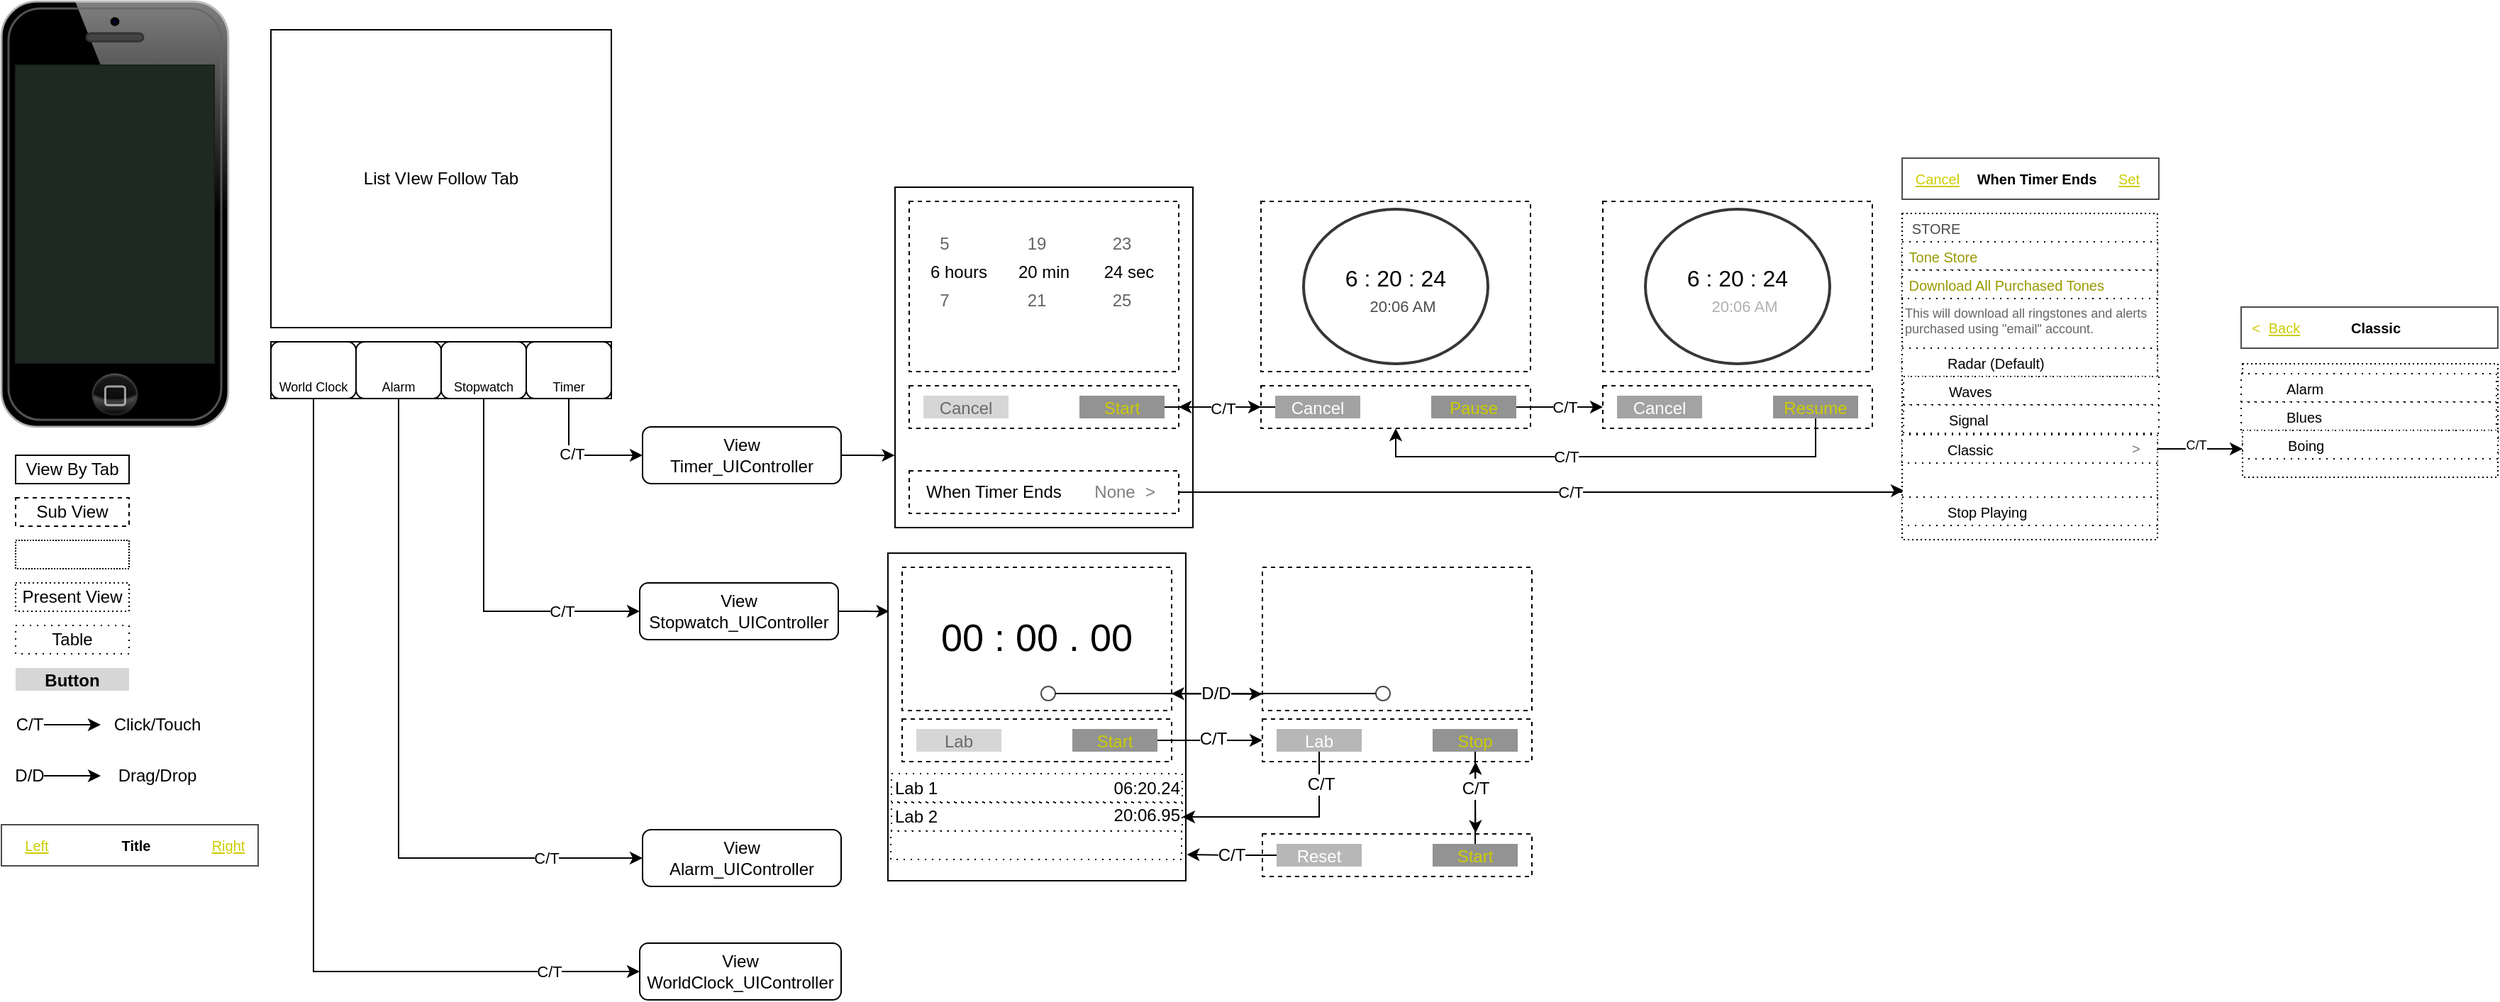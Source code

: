 <mxfile version="14.4.8" type="github">
  <diagram id="DGaI7L7fWnckIXQNMXlM" name="Page-1">
    <mxGraphModel dx="787" dy="441" grid="1" gridSize="10" guides="1" tooltips="1" connect="1" arrows="1" fold="1" page="1" pageScale="1" pageWidth="827" pageHeight="1169" math="0" shadow="0">
      <root>
        <mxCell id="0" />
        <mxCell id="1" parent="0" />
        <mxCell id="6cRro7XXUoIkanzyYa3W-1" value="" style="verticalLabelPosition=bottom;verticalAlign=top;html=1;shadow=0;dashed=0;strokeWidth=1;shape=mxgraph.ios.iPhone;bgStyle=bgGreen;fillColor=#aaaaaa;" vertex="1" parent="1">
          <mxGeometry x="10" y="10" width="160" height="300" as="geometry" />
        </mxCell>
        <mxCell id="6cRro7XXUoIkanzyYa3W-20" value="" style="rounded=0;whiteSpace=wrap;html=1;" vertex="1" parent="1">
          <mxGeometry x="200" y="250" width="240" height="40" as="geometry" />
        </mxCell>
        <mxCell id="6cRro7XXUoIkanzyYa3W-21" value="" style="edgeStyle=orthogonalEdgeStyle;rounded=0;orthogonalLoop=1;jettySize=auto;html=1;" edge="1" parent="1" source="6cRro7XXUoIkanzyYa3W-22" target="6cRro7XXUoIkanzyYa3W-34">
          <mxGeometry relative="1" as="geometry">
            <Array as="points">
              <mxPoint x="230" y="694" />
            </Array>
          </mxGeometry>
        </mxCell>
        <mxCell id="6cRro7XXUoIkanzyYa3W-65" value="C/T" style="edgeLabel;html=1;align=center;verticalAlign=middle;resizable=0;points=[];" vertex="1" connectable="0" parent="6cRro7XXUoIkanzyYa3W-21">
          <mxGeometry x="0.783" relative="1" as="geometry">
            <mxPoint x="5" as="offset" />
          </mxGeometry>
        </mxCell>
        <mxCell id="6cRro7XXUoIkanzyYa3W-22" value="&lt;font style=&quot;font-size: 9px&quot;&gt;World Clock&lt;/font&gt;" style="rounded=1;whiteSpace=wrap;html=1;verticalAlign=bottom;" vertex="1" parent="1">
          <mxGeometry x="200" y="250" width="60" height="40" as="geometry" />
        </mxCell>
        <mxCell id="6cRro7XXUoIkanzyYa3W-23" value="" style="edgeStyle=orthogonalEdgeStyle;rounded=0;orthogonalLoop=1;jettySize=auto;html=1;" edge="1" parent="1" source="6cRro7XXUoIkanzyYa3W-24" target="6cRro7XXUoIkanzyYa3W-37">
          <mxGeometry relative="1" as="geometry">
            <Array as="points">
              <mxPoint x="290" y="614" />
            </Array>
          </mxGeometry>
        </mxCell>
        <mxCell id="6cRro7XXUoIkanzyYa3W-64" value="C/T" style="edgeLabel;html=1;align=center;verticalAlign=middle;resizable=0;points=[];" vertex="1" connectable="0" parent="6cRro7XXUoIkanzyYa3W-23">
          <mxGeometry x="0.739" relative="1" as="geometry">
            <mxPoint x="-4" as="offset" />
          </mxGeometry>
        </mxCell>
        <mxCell id="6cRro7XXUoIkanzyYa3W-24" value="&lt;font style=&quot;font-size: 9px&quot;&gt;Alarm&lt;/font&gt;" style="rounded=1;whiteSpace=wrap;html=1;verticalAlign=bottom;" vertex="1" parent="1">
          <mxGeometry x="260" y="250" width="60" height="40" as="geometry" />
        </mxCell>
        <mxCell id="6cRro7XXUoIkanzyYa3W-25" value="" style="edgeStyle=orthogonalEdgeStyle;rounded=0;orthogonalLoop=1;jettySize=auto;html=1;" edge="1" parent="1" source="6cRro7XXUoIkanzyYa3W-26" target="6cRro7XXUoIkanzyYa3W-36">
          <mxGeometry relative="1" as="geometry">
            <Array as="points">
              <mxPoint x="350" y="440" />
            </Array>
          </mxGeometry>
        </mxCell>
        <mxCell id="6cRro7XXUoIkanzyYa3W-63" value="C/T" style="edgeLabel;html=1;align=center;verticalAlign=middle;resizable=0;points=[];" vertex="1" connectable="0" parent="6cRro7XXUoIkanzyYa3W-25">
          <mxGeometry x="0.665" relative="1" as="geometry">
            <mxPoint x="-12" as="offset" />
          </mxGeometry>
        </mxCell>
        <mxCell id="6cRro7XXUoIkanzyYa3W-26" value="&lt;font style=&quot;font-size: 9px&quot;&gt;Stopwatch&lt;/font&gt;" style="rounded=1;whiteSpace=wrap;html=1;verticalAlign=bottom;" vertex="1" parent="1">
          <mxGeometry x="320" y="250" width="60" height="40" as="geometry" />
        </mxCell>
        <mxCell id="6cRro7XXUoIkanzyYa3W-27" value="" style="edgeStyle=orthogonalEdgeStyle;rounded=0;orthogonalLoop=1;jettySize=auto;html=1;" edge="1" parent="1" source="6cRro7XXUoIkanzyYa3W-28" target="6cRro7XXUoIkanzyYa3W-35">
          <mxGeometry relative="1" as="geometry">
            <Array as="points">
              <mxPoint x="410" y="330" />
            </Array>
          </mxGeometry>
        </mxCell>
        <mxCell id="6cRro7XXUoIkanzyYa3W-60" value="C/T" style="edgeLabel;html=1;align=center;verticalAlign=middle;resizable=0;points=[];" vertex="1" connectable="0" parent="6cRro7XXUoIkanzyYa3W-27">
          <mxGeometry x="0.035" y="1" relative="1" as="geometry">
            <mxPoint x="-6" as="offset" />
          </mxGeometry>
        </mxCell>
        <mxCell id="6cRro7XXUoIkanzyYa3W-28" value="&lt;font style=&quot;font-size: 9px&quot;&gt;Timer&lt;/font&gt;" style="rounded=1;whiteSpace=wrap;html=1;verticalAlign=bottom;" vertex="1" parent="1">
          <mxGeometry x="380" y="250" width="60" height="40" as="geometry" />
        </mxCell>
        <mxCell id="6cRro7XXUoIkanzyYa3W-29" value="List VIew Follow Tab" style="rounded=0;whiteSpace=wrap;html=1;" vertex="1" parent="1">
          <mxGeometry x="200" y="30" width="240" height="210" as="geometry" />
        </mxCell>
        <mxCell id="6cRro7XXUoIkanzyYa3W-30" value="" style="shape=image;html=1;verticalAlign=top;verticalLabelPosition=bottom;labelBackgroundColor=#ffffff;imageAspect=0;aspect=fixed;image=https://cdn3.iconfinder.com/data/icons/linecons-free-vector-icons-pack/32/world-128.png" vertex="1" parent="1">
          <mxGeometry x="219" y="254" width="20" height="20" as="geometry" />
        </mxCell>
        <mxCell id="6cRro7XXUoIkanzyYa3W-31" value="" style="shape=image;html=1;verticalAlign=top;verticalLabelPosition=bottom;labelBackgroundColor=#ffffff;imageAspect=0;aspect=fixed;image=https://cdn2.iconfinder.com/data/icons/wirecons-free-vector-icons/32/475340-alarm-clock-128.png" vertex="1" parent="1">
          <mxGeometry x="280" y="254" width="20" height="20" as="geometry" />
        </mxCell>
        <mxCell id="6cRro7XXUoIkanzyYa3W-32" value="" style="shape=image;html=1;verticalAlign=top;verticalLabelPosition=bottom;labelBackgroundColor=#ffffff;imageAspect=0;aspect=fixed;image=https://cdn4.iconfinder.com/data/icons/48-bubbles/48/37.Stopwatch-128.png" vertex="1" parent="1">
          <mxGeometry x="338" y="254" width="20" height="20" as="geometry" />
        </mxCell>
        <mxCell id="6cRro7XXUoIkanzyYa3W-33" value="" style="shape=image;html=1;verticalAlign=top;verticalLabelPosition=bottom;labelBackgroundColor=#ffffff;imageAspect=0;aspect=fixed;image=https://cdn2.iconfinder.com/data/icons/ios-7-icons/50/timer-128.png" vertex="1" parent="1">
          <mxGeometry x="400" y="254" width="20" height="20" as="geometry" />
        </mxCell>
        <mxCell id="6cRro7XXUoIkanzyYa3W-34" value="View&lt;br&gt;WorldClock_UIController" style="whiteSpace=wrap;html=1;rounded=1;verticalAlign=middle;" vertex="1" parent="1">
          <mxGeometry x="460" y="674" width="142" height="40" as="geometry" />
        </mxCell>
        <mxCell id="6cRro7XXUoIkanzyYa3W-77" style="edgeStyle=orthogonalEdgeStyle;rounded=0;orthogonalLoop=1;jettySize=auto;html=1;fontColor=#CCCC00;entryX=-0.001;entryY=0.788;entryDx=0;entryDy=0;entryPerimeter=0;" edge="1" parent="1" source="6cRro7XXUoIkanzyYa3W-35" target="6cRro7XXUoIkanzyYa3W-39">
          <mxGeometry relative="1" as="geometry">
            <Array as="points" />
          </mxGeometry>
        </mxCell>
        <mxCell id="6cRro7XXUoIkanzyYa3W-35" value="View&lt;br&gt;Timer_UIController" style="whiteSpace=wrap;html=1;rounded=1;verticalAlign=middle;" vertex="1" parent="1">
          <mxGeometry x="462" y="310" width="140" height="40" as="geometry" />
        </mxCell>
        <mxCell id="6cRro7XXUoIkanzyYa3W-203" style="edgeStyle=orthogonalEdgeStyle;rounded=0;orthogonalLoop=1;jettySize=auto;html=1;entryX=0.004;entryY=0.178;entryDx=0;entryDy=0;entryPerimeter=0;fontSize=12;fontColor=#000000;" edge="1" parent="1" source="6cRro7XXUoIkanzyYa3W-36" target="6cRro7XXUoIkanzyYa3W-154">
          <mxGeometry relative="1" as="geometry" />
        </mxCell>
        <mxCell id="6cRro7XXUoIkanzyYa3W-36" value="View&lt;br&gt;Stopwatch_UIController" style="whiteSpace=wrap;html=1;rounded=1;verticalAlign=middle;" vertex="1" parent="1">
          <mxGeometry x="460" y="420" width="140" height="40" as="geometry" />
        </mxCell>
        <mxCell id="6cRro7XXUoIkanzyYa3W-37" value="View&lt;br&gt;Alarm_UIController" style="whiteSpace=wrap;html=1;rounded=1;verticalAlign=middle;" vertex="1" parent="1">
          <mxGeometry x="462" y="594" width="140" height="40" as="geometry" />
        </mxCell>
        <mxCell id="6cRro7XXUoIkanzyYa3W-39" value="" style="rounded=0;whiteSpace=wrap;html=1;" vertex="1" parent="1">
          <mxGeometry x="640" y="141" width="210" height="240" as="geometry" />
        </mxCell>
        <mxCell id="6cRro7XXUoIkanzyYa3W-40" value="" style="rounded=0;whiteSpace=wrap;html=1;dashed=1;" vertex="1" parent="1">
          <mxGeometry x="650" y="151" width="190" height="120" as="geometry" />
        </mxCell>
        <mxCell id="6cRro7XXUoIkanzyYa3W-41" value="6 hours" style="text;html=1;strokeColor=none;fillColor=none;align=center;verticalAlign=middle;whiteSpace=wrap;rounded=0;dashed=1;dashPattern=1 4;" vertex="1" parent="1">
          <mxGeometry x="660" y="191" width="50" height="20" as="geometry" />
        </mxCell>
        <mxCell id="6cRro7XXUoIkanzyYa3W-42" value="20 min" style="text;html=1;strokeColor=none;fillColor=none;align=center;verticalAlign=middle;whiteSpace=wrap;rounded=0;dashed=1;dashPattern=1 4;" vertex="1" parent="1">
          <mxGeometry x="720" y="191" width="50" height="20" as="geometry" />
        </mxCell>
        <mxCell id="6cRro7XXUoIkanzyYa3W-43" value="24 sec" style="text;html=1;strokeColor=none;fillColor=none;align=center;verticalAlign=middle;whiteSpace=wrap;rounded=0;dashed=1;dashPattern=1 4;" vertex="1" parent="1">
          <mxGeometry x="780" y="191" width="50" height="20" as="geometry" />
        </mxCell>
        <mxCell id="6cRro7XXUoIkanzyYa3W-44" value="19" style="text;html=1;align=center;verticalAlign=middle;whiteSpace=wrap;rounded=0;dashed=1;dashPattern=1 4;textOpacity=60;" vertex="1" parent="1">
          <mxGeometry x="720" y="171" width="40" height="20" as="geometry" />
        </mxCell>
        <mxCell id="6cRro7XXUoIkanzyYa3W-45" value="21" style="text;html=1;align=center;verticalAlign=middle;whiteSpace=wrap;rounded=0;dashed=1;dashPattern=1 4;textOpacity=60;" vertex="1" parent="1">
          <mxGeometry x="720" y="211" width="40" height="20" as="geometry" />
        </mxCell>
        <mxCell id="6cRro7XXUoIkanzyYa3W-46" value="5" style="text;html=1;align=center;verticalAlign=middle;whiteSpace=wrap;rounded=0;dashed=1;dashPattern=1 4;textOpacity=60;" vertex="1" parent="1">
          <mxGeometry x="660" y="171" width="30" height="20" as="geometry" />
        </mxCell>
        <mxCell id="6cRro7XXUoIkanzyYa3W-47" value="7" style="text;html=1;align=center;verticalAlign=middle;whiteSpace=wrap;rounded=0;dashed=1;dashPattern=1 4;textOpacity=60;" vertex="1" parent="1">
          <mxGeometry x="660" y="211" width="30" height="20" as="geometry" />
        </mxCell>
        <mxCell id="6cRro7XXUoIkanzyYa3W-48" value="23" style="text;html=1;align=center;verticalAlign=middle;whiteSpace=wrap;rounded=0;dashed=1;dashPattern=1 4;textOpacity=60;" vertex="1" parent="1">
          <mxGeometry x="780" y="171" width="40" height="20" as="geometry" />
        </mxCell>
        <mxCell id="6cRro7XXUoIkanzyYa3W-49" value="25" style="text;html=1;align=center;verticalAlign=middle;whiteSpace=wrap;rounded=0;dashed=1;dashPattern=1 4;textOpacity=60;" vertex="1" parent="1">
          <mxGeometry x="780" y="211" width="40" height="20" as="geometry" />
        </mxCell>
        <mxCell id="6cRro7XXUoIkanzyYa3W-50" value="" style="rounded=0;whiteSpace=wrap;html=1;dashed=1;" vertex="1" parent="1">
          <mxGeometry x="650" y="281" width="190" height="30" as="geometry" />
        </mxCell>
        <mxCell id="6cRro7XXUoIkanzyYa3W-52" value="Cancel" style="dashed=0;align=center;fontSize=12;shape=rect;fillColor=#999999;opacity=40;strokeColor=none;fontStyle=0;dashPattern=1 4;textOpacity=50;" vertex="1" parent="1">
          <mxGeometry x="660" y="288" width="60" height="16" as="geometry" />
        </mxCell>
        <mxCell id="6cRro7XXUoIkanzyYa3W-79" value="" style="edgeStyle=orthogonalEdgeStyle;rounded=0;orthogonalLoop=1;jettySize=auto;html=1;fontColor=#CCCC00;entryX=0;entryY=0.5;entryDx=0;entryDy=0;" edge="1" parent="1" source="6cRro7XXUoIkanzyYa3W-54" target="6cRro7XXUoIkanzyYa3W-80">
          <mxGeometry relative="1" as="geometry">
            <mxPoint x="880" y="296.0" as="targetPoint" />
          </mxGeometry>
        </mxCell>
        <mxCell id="6cRro7XXUoIkanzyYa3W-54" value="Start" style="dashed=0;align=center;fontSize=12;shape=rect;opacity=70;strokeColor=none;fontStyle=0;dashPattern=1 4;fillColor=#666666;fontColor=#CCCC00;" vertex="1" parent="1">
          <mxGeometry x="770" y="288" width="60" height="16" as="geometry" />
        </mxCell>
        <mxCell id="6cRro7XXUoIkanzyYa3W-67" value="View By Tab" style="rounded=0;whiteSpace=wrap;html=1;" vertex="1" parent="1">
          <mxGeometry x="20" y="330" width="80" height="20" as="geometry" />
        </mxCell>
        <mxCell id="6cRro7XXUoIkanzyYa3W-68" value="Sub View" style="rounded=0;whiteSpace=wrap;html=1;dashed=1;" vertex="1" parent="1">
          <mxGeometry x="20" y="360" width="80" height="20" as="geometry" />
        </mxCell>
        <mxCell id="6cRro7XXUoIkanzyYa3W-69" value="" style="rounded=0;whiteSpace=wrap;html=1;dashed=1;dashPattern=1 1;" vertex="1" parent="1">
          <mxGeometry x="20" y="390" width="80" height="20" as="geometry" />
        </mxCell>
        <mxCell id="6cRro7XXUoIkanzyYa3W-70" value="Present View" style="rounded=0;whiteSpace=wrap;html=1;dashed=1;dashPattern=1 2;" vertex="1" parent="1">
          <mxGeometry x="20" y="420" width="80" height="20" as="geometry" />
        </mxCell>
        <mxCell id="6cRro7XXUoIkanzyYa3W-71" value="Table" style="rounded=0;whiteSpace=wrap;html=1;dashed=1;dashPattern=1 4;" vertex="1" parent="1">
          <mxGeometry x="20" y="450" width="80" height="20" as="geometry" />
        </mxCell>
        <mxCell id="6cRro7XXUoIkanzyYa3W-72" value="Button" style="dashed=0;align=center;fontSize=12;shape=rect;fillColor=#999999;opacity=40;strokeColor=none;fontStyle=1;dashPattern=1 4;" vertex="1" parent="1">
          <mxGeometry x="20" y="480" width="80" height="16" as="geometry" />
        </mxCell>
        <mxCell id="6cRro7XXUoIkanzyYa3W-110" style="edgeStyle=orthogonalEdgeStyle;rounded=0;orthogonalLoop=1;jettySize=auto;html=1;entryX=0.006;entryY=0.849;entryDx=0;entryDy=0;fontColor=#000000;entryPerimeter=0;" edge="1" parent="1" source="6cRro7XXUoIkanzyYa3W-73" target="6cRro7XXUoIkanzyYa3W-109">
          <mxGeometry relative="1" as="geometry">
            <Array as="points">
              <mxPoint x="1350" y="356" />
              <mxPoint x="1350" y="355" />
            </Array>
          </mxGeometry>
        </mxCell>
        <mxCell id="6cRro7XXUoIkanzyYa3W-111" value="C/T" style="edgeLabel;html=1;align=center;verticalAlign=middle;resizable=0;points=[];fontColor=#000000;" vertex="1" connectable="0" parent="6cRro7XXUoIkanzyYa3W-110">
          <mxGeometry x="0.075" relative="1" as="geometry">
            <mxPoint as="offset" />
          </mxGeometry>
        </mxCell>
        <mxCell id="6cRro7XXUoIkanzyYa3W-73" value="" style="rounded=0;whiteSpace=wrap;html=1;dashed=1;" vertex="1" parent="1">
          <mxGeometry x="650" y="341" width="190" height="30" as="geometry" />
        </mxCell>
        <mxCell id="6cRro7XXUoIkanzyYa3W-74" value="When Timer Ends" style="text;html=1;strokeColor=none;fillColor=none;align=left;verticalAlign=middle;whiteSpace=wrap;rounded=0;dashed=1;" vertex="1" parent="1">
          <mxGeometry x="660" y="346" width="110" height="20" as="geometry" />
        </mxCell>
        <mxCell id="6cRro7XXUoIkanzyYa3W-75" value="None" style="text;html=1;strokeColor=none;fillColor=none;align=center;verticalAlign=middle;whiteSpace=wrap;rounded=0;dashed=1;textOpacity=50;" vertex="1" parent="1">
          <mxGeometry x="780" y="346" width="30" height="20" as="geometry" />
        </mxCell>
        <mxCell id="6cRro7XXUoIkanzyYa3W-76" value="&amp;gt;" style="text;html=1;strokeColor=none;fillColor=none;align=center;verticalAlign=middle;whiteSpace=wrap;rounded=0;dashed=1;textOpacity=50;" vertex="1" parent="1">
          <mxGeometry x="810" y="346" width="20" height="20" as="geometry" />
        </mxCell>
        <mxCell id="6cRro7XXUoIkanzyYa3W-80" value="" style="rounded=0;whiteSpace=wrap;html=1;dashed=1;" vertex="1" parent="1">
          <mxGeometry x="898" y="281" width="190" height="30" as="geometry" />
        </mxCell>
        <mxCell id="6cRro7XXUoIkanzyYa3W-84" value="" style="edgeStyle=orthogonalEdgeStyle;rounded=0;orthogonalLoop=1;jettySize=auto;html=1;fontColor=#FFFFFF;" edge="1" parent="1" source="6cRro7XXUoIkanzyYa3W-81">
          <mxGeometry relative="1" as="geometry">
            <mxPoint x="840" y="296" as="targetPoint" />
          </mxGeometry>
        </mxCell>
        <mxCell id="6cRro7XXUoIkanzyYa3W-105" value="C/T" style="edgeLabel;html=1;align=center;verticalAlign=middle;resizable=0;points=[];fontColor=#000000;" vertex="1" connectable="0" parent="6cRro7XXUoIkanzyYa3W-84">
          <mxGeometry x="0.188" y="-1" relative="1" as="geometry">
            <mxPoint x="2.69" y="1" as="offset" />
          </mxGeometry>
        </mxCell>
        <mxCell id="6cRro7XXUoIkanzyYa3W-81" value="Cancel" style="dashed=0;align=center;fontSize=12;shape=rect;fillColor=#999999;opacity=90;strokeColor=none;fontStyle=0;dashPattern=1 4;fontColor=#FFFFFF;" vertex="1" parent="1">
          <mxGeometry x="908" y="288" width="60" height="16" as="geometry" />
        </mxCell>
        <mxCell id="6cRro7XXUoIkanzyYa3W-100" style="edgeStyle=orthogonalEdgeStyle;rounded=0;orthogonalLoop=1;jettySize=auto;html=1;entryX=0;entryY=0.5;entryDx=0;entryDy=0;fontColor=#FFFFFF;" edge="1" parent="1" source="6cRro7XXUoIkanzyYa3W-82" target="6cRro7XXUoIkanzyYa3W-92">
          <mxGeometry relative="1" as="geometry" />
        </mxCell>
        <mxCell id="6cRro7XXUoIkanzyYa3W-106" value="C/T" style="edgeLabel;html=1;align=center;verticalAlign=middle;resizable=0;points=[];fontColor=#000000;" vertex="1" connectable="0" parent="6cRro7XXUoIkanzyYa3W-100">
          <mxGeometry x="-0.077" relative="1" as="geometry">
            <mxPoint x="5.72" as="offset" />
          </mxGeometry>
        </mxCell>
        <mxCell id="6cRro7XXUoIkanzyYa3W-82" value="Pause" style="dashed=0;align=center;fontSize=12;shape=rect;opacity=70;strokeColor=none;fontStyle=0;dashPattern=1 4;fillColor=#666666;fontColor=#CCCC00;" vertex="1" parent="1">
          <mxGeometry x="1018" y="288" width="60" height="16" as="geometry" />
        </mxCell>
        <mxCell id="6cRro7XXUoIkanzyYa3W-83" value="" style="rounded=0;whiteSpace=wrap;html=1;dashed=1;" vertex="1" parent="1">
          <mxGeometry x="898" y="151" width="190" height="120" as="geometry" />
        </mxCell>
        <mxCell id="6cRro7XXUoIkanzyYa3W-86" value="" style="html=1;verticalLabelPosition=bottom;labelBackgroundColor=#ffffff;verticalAlign=top;shadow=0;dashed=0;strokeWidth=2;shape=mxgraph.ios7.misc.circle;strokeColor=#222222;fillColor=none;fontColor=#FFFFFF;opacity=90;align=center;" vertex="1" parent="1">
          <mxGeometry x="928" y="156.5" width="130" height="109" as="geometry" />
        </mxCell>
        <mxCell id="6cRro7XXUoIkanzyYa3W-87" value="" style="shape=image;html=1;verticalAlign=top;verticalLabelPosition=bottom;labelBackgroundColor=#ffffff;imageAspect=0;aspect=fixed;image=https://cdn4.iconfinder.com/data/icons/essential-app-2/16/notification-bell-ring-alarm-128.png;strokeColor=#000000;fillColor=#FFFFFF;fontColor=#FFFFFF;opacity=70;align=center;" vertex="1" parent="1">
          <mxGeometry x="958" y="220" width="10" height="10" as="geometry" />
        </mxCell>
        <mxCell id="6cRro7XXUoIkanzyYa3W-89" value="&lt;font style=&quot;font-size: 16px&quot;&gt;6 : 20 : 24&lt;/font&gt;" style="text;html=1;strokeColor=none;fillColor=none;align=center;verticalAlign=middle;whiteSpace=wrap;rounded=0;dashed=1;dashPattern=1 4;" vertex="1" parent="1">
          <mxGeometry x="943" y="195" width="100" height="20" as="geometry" />
        </mxCell>
        <mxCell id="6cRro7XXUoIkanzyYa3W-91" value="&lt;font style=&quot;font-size: 11px&quot;&gt;20:06 AM&lt;/font&gt;" style="text;html=1;strokeColor=none;fillColor=none;align=center;verticalAlign=middle;whiteSpace=wrap;rounded=0;dashed=1;dashPattern=1 4;textOpacity=70;" vertex="1" parent="1">
          <mxGeometry x="968" y="215" width="60" height="20" as="geometry" />
        </mxCell>
        <mxCell id="6cRro7XXUoIkanzyYa3W-92" value="" style="rounded=0;whiteSpace=wrap;html=1;dashed=1;" vertex="1" parent="1">
          <mxGeometry x="1139" y="281" width="190" height="30" as="geometry" />
        </mxCell>
        <mxCell id="6cRro7XXUoIkanzyYa3W-93" value="Cancel" style="dashed=0;align=center;fontSize=12;shape=rect;fillColor=#999999;opacity=90;strokeColor=none;fontStyle=0;dashPattern=1 4;fontColor=#FFFFFF;" vertex="1" parent="1">
          <mxGeometry x="1149" y="288" width="60" height="16" as="geometry" />
        </mxCell>
        <mxCell id="6cRro7XXUoIkanzyYa3W-107" style="edgeStyle=orthogonalEdgeStyle;rounded=0;orthogonalLoop=1;jettySize=auto;html=1;fontColor=#000000;entryX=0.5;entryY=1;entryDx=0;entryDy=0;" edge="1" parent="1" source="6cRro7XXUoIkanzyYa3W-94" target="6cRro7XXUoIkanzyYa3W-80">
          <mxGeometry relative="1" as="geometry">
            <mxPoint x="1289" y="421" as="targetPoint" />
            <Array as="points">
              <mxPoint x="1289" y="331" />
              <mxPoint x="993" y="331" />
            </Array>
          </mxGeometry>
        </mxCell>
        <mxCell id="6cRro7XXUoIkanzyYa3W-108" value="C/T" style="edgeLabel;html=1;align=center;verticalAlign=middle;resizable=0;points=[];fontColor=#000000;" vertex="1" connectable="0" parent="6cRro7XXUoIkanzyYa3W-107">
          <mxGeometry x="0.184" relative="1" as="geometry">
            <mxPoint as="offset" />
          </mxGeometry>
        </mxCell>
        <mxCell id="6cRro7XXUoIkanzyYa3W-94" value="Resume" style="dashed=0;align=center;fontSize=12;shape=rect;opacity=70;strokeColor=none;fontStyle=0;dashPattern=1 4;fillColor=#666666;fontColor=#CCCC00;" vertex="1" parent="1">
          <mxGeometry x="1259" y="288" width="60" height="16" as="geometry" />
        </mxCell>
        <mxCell id="6cRro7XXUoIkanzyYa3W-95" value="" style="rounded=0;whiteSpace=wrap;html=1;dashed=1;" vertex="1" parent="1">
          <mxGeometry x="1139" y="151" width="190" height="120" as="geometry" />
        </mxCell>
        <mxCell id="6cRro7XXUoIkanzyYa3W-96" value="" style="html=1;verticalLabelPosition=bottom;labelBackgroundColor=#ffffff;verticalAlign=top;shadow=0;dashed=0;strokeWidth=2;shape=mxgraph.ios7.misc.circle;strokeColor=#222222;fillColor=none;fontColor=#FFFFFF;opacity=90;align=center;" vertex="1" parent="1">
          <mxGeometry x="1169" y="156.5" width="130" height="109" as="geometry" />
        </mxCell>
        <mxCell id="6cRro7XXUoIkanzyYa3W-97" value="" style="shape=image;html=1;verticalAlign=top;verticalLabelPosition=bottom;labelBackgroundColor=#ffffff;imageAspect=0;aspect=fixed;image=https://cdn4.iconfinder.com/data/icons/essential-app-2/16/notification-bell-ring-alarm-128.png;strokeColor=#000000;fillColor=#FFFFFF;fontColor=#FFFFFF;opacity=30;align=center;" vertex="1" parent="1">
          <mxGeometry x="1199" y="220" width="10" height="10" as="geometry" />
        </mxCell>
        <mxCell id="6cRro7XXUoIkanzyYa3W-98" value="&lt;font style=&quot;font-size: 16px&quot;&gt;6 : 20 : 24&lt;/font&gt;" style="text;html=1;strokeColor=none;fillColor=none;align=center;verticalAlign=middle;whiteSpace=wrap;rounded=0;dashed=1;dashPattern=1 4;" vertex="1" parent="1">
          <mxGeometry x="1184" y="195" width="100" height="20" as="geometry" />
        </mxCell>
        <mxCell id="6cRro7XXUoIkanzyYa3W-99" value="&lt;font style=&quot;font-size: 11px&quot;&gt;20:06 AM&lt;/font&gt;" style="text;html=1;strokeColor=none;fillColor=none;align=center;verticalAlign=middle;whiteSpace=wrap;rounded=0;dashed=1;dashPattern=1 4;textOpacity=30;" vertex="1" parent="1">
          <mxGeometry x="1209" y="215" width="60" height="20" as="geometry" />
        </mxCell>
        <mxCell id="6cRro7XXUoIkanzyYa3W-104" value="" style="edgeStyle=orthogonalEdgeStyle;rounded=0;orthogonalLoop=1;jettySize=auto;html=1;fontColor=#000000;" edge="1" parent="1" source="6cRro7XXUoIkanzyYa3W-102">
          <mxGeometry relative="1" as="geometry">
            <mxPoint x="80" y="520" as="targetPoint" />
          </mxGeometry>
        </mxCell>
        <mxCell id="6cRro7XXUoIkanzyYa3W-102" value="C/T" style="text;html=1;strokeColor=none;fillColor=none;align=center;verticalAlign=middle;whiteSpace=wrap;rounded=0;opacity=70;" vertex="1" parent="1">
          <mxGeometry x="20" y="510" width="20" height="20" as="geometry" />
        </mxCell>
        <mxCell id="6cRro7XXUoIkanzyYa3W-103" value="Click/Touch" style="text;html=1;strokeColor=none;fillColor=none;align=center;verticalAlign=middle;whiteSpace=wrap;rounded=0;opacity=70;fontColor=#000000;" vertex="1" parent="1">
          <mxGeometry x="100" y="510" width="40" height="20" as="geometry" />
        </mxCell>
        <mxCell id="6cRro7XXUoIkanzyYa3W-109" value="" style="rounded=0;whiteSpace=wrap;html=1;dashed=1;dashPattern=1 2;" vertex="1" parent="1">
          <mxGeometry x="1350" y="159.5" width="180" height="230" as="geometry" />
        </mxCell>
        <mxCell id="6cRro7XXUoIkanzyYa3W-113" value="&amp;nbsp;Tone Store" style="rounded=0;whiteSpace=wrap;html=1;dashed=1;dashPattern=1 4;align=left;fontSize=10;fontColor=#999900;" vertex="1" parent="1">
          <mxGeometry x="1350" y="179.5" width="180" height="20" as="geometry" />
        </mxCell>
        <mxCell id="6cRro7XXUoIkanzyYa3W-115" value="" style="rounded=0;whiteSpace=wrap;html=1;strokeColor=#000000;fillColor=#FFFFFF;fontColor=#000000;opacity=70;align=center;" vertex="1" parent="1">
          <mxGeometry x="1350" y="120.5" width="181" height="29" as="geometry" />
        </mxCell>
        <mxCell id="6cRro7XXUoIkanzyYa3W-116" value="&lt;u style=&quot;font-size: 10px;&quot;&gt;Cancel&lt;/u&gt;" style="text;html=1;strokeColor=none;fillColor=none;align=center;verticalAlign=middle;whiteSpace=wrap;rounded=0;opacity=70;fontSize=10;fontColor=#CCCC00;" vertex="1" parent="1">
          <mxGeometry x="1350" y="125" width="50" height="20" as="geometry" />
        </mxCell>
        <mxCell id="6cRro7XXUoIkanzyYa3W-117" value="&lt;u style=&quot;font-size: 10px;&quot;&gt;Set&lt;/u&gt;" style="text;html=1;strokeColor=none;fillColor=none;align=center;verticalAlign=middle;whiteSpace=wrap;rounded=0;opacity=70;fontSize=10;fontColor=#CCCC00;" vertex="1" parent="1">
          <mxGeometry x="1490" y="125" width="40" height="20" as="geometry" />
        </mxCell>
        <mxCell id="6cRro7XXUoIkanzyYa3W-118" value="&lt;font style=&quot;font-size: 10px&quot;&gt;&lt;b&gt;When Timer Ends&lt;/b&gt;&lt;/font&gt;" style="text;html=1;strokeColor=none;fillColor=none;align=center;verticalAlign=middle;whiteSpace=wrap;rounded=0;fontColor=#000000;opacity=70;" vertex="1" parent="1">
          <mxGeometry x="1400" y="124.5" width="90" height="20" as="geometry" />
        </mxCell>
        <mxCell id="6cRro7XXUoIkanzyYa3W-119" value="" style="rounded=0;whiteSpace=wrap;html=1;strokeColor=#000000;fillColor=#FFFFFF;fontColor=#000000;opacity=70;align=center;" vertex="1" parent="1">
          <mxGeometry x="10" y="590.5" width="181" height="29" as="geometry" />
        </mxCell>
        <mxCell id="6cRro7XXUoIkanzyYa3W-120" value="&lt;u style=&quot;font-size: 10px&quot;&gt;Left&lt;/u&gt;" style="text;html=1;strokeColor=none;fillColor=none;align=center;verticalAlign=middle;whiteSpace=wrap;rounded=0;opacity=70;fontSize=10;fontColor=#CCCC00;" vertex="1" parent="1">
          <mxGeometry x="10" y="595" width="50" height="20" as="geometry" />
        </mxCell>
        <mxCell id="6cRro7XXUoIkanzyYa3W-121" value="&lt;u&gt;Right&lt;/u&gt;" style="text;html=1;strokeColor=none;fillColor=none;align=center;verticalAlign=middle;whiteSpace=wrap;rounded=0;opacity=70;fontSize=10;fontColor=#CCCC00;" vertex="1" parent="1">
          <mxGeometry x="150" y="595" width="40" height="20" as="geometry" />
        </mxCell>
        <mxCell id="6cRro7XXUoIkanzyYa3W-122" value="&lt;font style=&quot;font-size: 10px&quot;&gt;&lt;b&gt;Title&lt;/b&gt;&lt;/font&gt;" style="text;html=1;strokeColor=none;fillColor=none;align=center;verticalAlign=middle;whiteSpace=wrap;rounded=0;fontColor=#000000;opacity=70;" vertex="1" parent="1">
          <mxGeometry x="60" y="594.5" width="90" height="20" as="geometry" />
        </mxCell>
        <mxCell id="6cRro7XXUoIkanzyYa3W-123" value="&amp;nbsp;Download All Purchased Tones" style="rounded=0;whiteSpace=wrap;html=1;dashed=1;dashPattern=1 4;align=left;fontSize=10;fontColor=#999900;" vertex="1" parent="1">
          <mxGeometry x="1350" y="199.5" width="180" height="20" as="geometry" />
        </mxCell>
        <mxCell id="6cRro7XXUoIkanzyYa3W-124" value="" style="rounded=0;whiteSpace=wrap;html=1;dashed=1;dashPattern=1 4;align=left;" vertex="1" parent="1">
          <mxGeometry x="1350" y="254.5" width="180" height="20" as="geometry" />
        </mxCell>
        <mxCell id="6cRro7XXUoIkanzyYa3W-125" value="Radar (Default)" style="text;html=1;strokeColor=none;fillColor=none;align=left;verticalAlign=middle;whiteSpace=wrap;rounded=0;fontSize=10;opacity=70;" vertex="1" parent="1">
          <mxGeometry x="1380" y="254.5" width="90" height="20" as="geometry" />
        </mxCell>
        <mxCell id="6cRro7XXUoIkanzyYa3W-126" value="" style="rounded=0;whiteSpace=wrap;html=1;dashed=1;dashPattern=1 4;align=left;" vertex="1" parent="1">
          <mxGeometry x="1351" y="274.5" width="180" height="20" as="geometry" />
        </mxCell>
        <mxCell id="6cRro7XXUoIkanzyYa3W-127" value="Waves" style="text;html=1;strokeColor=none;fillColor=none;align=left;verticalAlign=middle;whiteSpace=wrap;rounded=0;fontSize=10;opacity=70;" vertex="1" parent="1">
          <mxGeometry x="1381" y="274.5" width="90" height="20" as="geometry" />
        </mxCell>
        <mxCell id="6cRro7XXUoIkanzyYa3W-128" value="" style="rounded=0;whiteSpace=wrap;html=1;dashed=1;dashPattern=1 4;align=left;" vertex="1" parent="1">
          <mxGeometry x="1351" y="294.5" width="180" height="20" as="geometry" />
        </mxCell>
        <mxCell id="6cRro7XXUoIkanzyYa3W-129" value="Signal" style="text;html=1;strokeColor=none;fillColor=none;align=left;verticalAlign=middle;whiteSpace=wrap;rounded=0;fontSize=10;opacity=70;" vertex="1" parent="1">
          <mxGeometry x="1381" y="294.5" width="90" height="20" as="geometry" />
        </mxCell>
        <mxCell id="6cRro7XXUoIkanzyYa3W-137" style="edgeStyle=orthogonalEdgeStyle;rounded=0;orthogonalLoop=1;jettySize=auto;html=1;entryX=0;entryY=0.75;entryDx=0;entryDy=0;fontSize=10;fontColor=#000000;" edge="1" parent="1" source="6cRro7XXUoIkanzyYa3W-130" target="6cRro7XXUoIkanzyYa3W-136">
          <mxGeometry relative="1" as="geometry" />
        </mxCell>
        <mxCell id="6cRro7XXUoIkanzyYa3W-153" value="C/T" style="edgeLabel;html=1;align=center;verticalAlign=middle;resizable=0;points=[];fontSize=9;fontColor=#000000;" vertex="1" connectable="0" parent="6cRro7XXUoIkanzyYa3W-137">
          <mxGeometry x="-0.103" y="3" relative="1" as="geometry">
            <mxPoint as="offset" />
          </mxGeometry>
        </mxCell>
        <mxCell id="6cRro7XXUoIkanzyYa3W-130" value="" style="rounded=0;whiteSpace=wrap;html=1;dashed=1;dashPattern=1 4;align=left;" vertex="1" parent="1">
          <mxGeometry x="1350" y="315.5" width="180" height="20" as="geometry" />
        </mxCell>
        <mxCell id="6cRro7XXUoIkanzyYa3W-131" value="Classic" style="text;html=1;strokeColor=none;fillColor=none;align=left;verticalAlign=middle;whiteSpace=wrap;rounded=0;fontSize=10;opacity=70;" vertex="1" parent="1">
          <mxGeometry x="1380" y="315.5" width="90" height="20" as="geometry" />
        </mxCell>
        <mxCell id="6cRro7XXUoIkanzyYa3W-132" value="&amp;gt;" style="text;html=1;strokeColor=none;fillColor=none;align=left;verticalAlign=middle;whiteSpace=wrap;rounded=0;fontSize=10;opacity=70;textOpacity=50;" vertex="1" parent="1">
          <mxGeometry x="1510" y="314.5" width="20" height="20" as="geometry" />
        </mxCell>
        <mxCell id="6cRro7XXUoIkanzyYa3W-133" value="" style="rounded=0;whiteSpace=wrap;html=1;dashed=1;dashPattern=1 4;align=left;" vertex="1" parent="1">
          <mxGeometry x="1350" y="359.5" width="180" height="20" as="geometry" />
        </mxCell>
        <mxCell id="6cRro7XXUoIkanzyYa3W-134" value="Stop Playing" style="text;html=1;strokeColor=none;fillColor=none;align=left;verticalAlign=middle;whiteSpace=wrap;rounded=0;fontSize=10;opacity=70;" vertex="1" parent="1">
          <mxGeometry x="1380" y="359.5" width="90" height="20" as="geometry" />
        </mxCell>
        <mxCell id="6cRro7XXUoIkanzyYa3W-135" value="" style="shape=image;html=1;verticalAlign=top;verticalLabelPosition=bottom;labelBackgroundColor=#ffffff;imageAspect=0;aspect=fixed;image=https://cdn0.iconfinder.com/data/icons/fatcow/32x32/tick.png;strokeColor=#000000;fillColor=#FFFFFF;fontSize=10;fontColor=#000000;opacity=70;align=left;" vertex="1" parent="1">
          <mxGeometry x="1354" y="359.5" width="20" height="20" as="geometry" />
        </mxCell>
        <mxCell id="6cRro7XXUoIkanzyYa3W-136" value="" style="rounded=0;whiteSpace=wrap;html=1;dashed=1;dashPattern=1 2;" vertex="1" parent="1">
          <mxGeometry x="1590" y="265.5" width="180" height="80" as="geometry" />
        </mxCell>
        <mxCell id="6cRro7XXUoIkanzyYa3W-138" value="" style="rounded=0;whiteSpace=wrap;html=1;strokeColor=#000000;fillColor=#FFFFFF;fontColor=#000000;opacity=70;align=center;" vertex="1" parent="1">
          <mxGeometry x="1589" y="225.5" width="181" height="29" as="geometry" />
        </mxCell>
        <mxCell id="6cRro7XXUoIkanzyYa3W-139" value="&lt;u style=&quot;font-size: 10px&quot;&gt;Back&lt;/u&gt;" style="text;html=1;strokeColor=none;fillColor=none;align=center;verticalAlign=middle;whiteSpace=wrap;rounded=0;opacity=70;fontSize=10;fontColor=#CCCC00;" vertex="1" parent="1">
          <mxGeometry x="1600" y="229.5" width="39" height="20" as="geometry" />
        </mxCell>
        <mxCell id="6cRro7XXUoIkanzyYa3W-141" value="&lt;font style=&quot;font-size: 10px&quot;&gt;&lt;b&gt;Classic&lt;/b&gt;&lt;/font&gt;" style="text;html=1;strokeColor=none;fillColor=none;align=center;verticalAlign=middle;whiteSpace=wrap;rounded=0;fontColor=#000000;opacity=70;" vertex="1" parent="1">
          <mxGeometry x="1639" y="229.5" width="90" height="20" as="geometry" />
        </mxCell>
        <mxCell id="6cRro7XXUoIkanzyYa3W-142" value="&lt;span style=&quot;font-size: 10px&quot;&gt;&amp;lt;&lt;/span&gt;" style="text;html=1;strokeColor=none;fillColor=none;align=center;verticalAlign=middle;whiteSpace=wrap;rounded=0;opacity=70;fontSize=10;fontColor=#CCCC00;" vertex="1" parent="1">
          <mxGeometry x="1589" y="229.5" width="21" height="20" as="geometry" />
        </mxCell>
        <mxCell id="6cRro7XXUoIkanzyYa3W-143" value="" style="rounded=0;whiteSpace=wrap;html=1;dashed=1;dashPattern=1 4;align=left;" vertex="1" parent="1">
          <mxGeometry x="1589" y="272.5" width="180" height="20" as="geometry" />
        </mxCell>
        <mxCell id="6cRro7XXUoIkanzyYa3W-144" value="Alarm" style="text;html=1;strokeColor=none;fillColor=none;align=left;verticalAlign=middle;whiteSpace=wrap;rounded=0;fontSize=10;opacity=70;" vertex="1" parent="1">
          <mxGeometry x="1619" y="272.5" width="90" height="20" as="geometry" />
        </mxCell>
        <mxCell id="6cRro7XXUoIkanzyYa3W-145" value="" style="rounded=0;whiteSpace=wrap;html=1;dashed=1;dashPattern=1 4;align=left;" vertex="1" parent="1">
          <mxGeometry x="1589" y="292.5" width="180" height="20" as="geometry" />
        </mxCell>
        <mxCell id="6cRro7XXUoIkanzyYa3W-146" value="Blues" style="text;html=1;strokeColor=none;fillColor=none;align=left;verticalAlign=middle;whiteSpace=wrap;rounded=0;fontSize=10;opacity=70;" vertex="1" parent="1">
          <mxGeometry x="1619" y="292.5" width="90" height="20" as="geometry" />
        </mxCell>
        <mxCell id="6cRro7XXUoIkanzyYa3W-147" value="" style="rounded=0;whiteSpace=wrap;html=1;dashed=1;dashPattern=1 4;align=left;" vertex="1" parent="1">
          <mxGeometry x="1590" y="312.5" width="180" height="20" as="geometry" />
        </mxCell>
        <mxCell id="6cRro7XXUoIkanzyYa3W-148" value="Boing" style="text;html=1;strokeColor=none;fillColor=none;align=left;verticalAlign=middle;whiteSpace=wrap;rounded=0;fontSize=10;opacity=70;" vertex="1" parent="1">
          <mxGeometry x="1620" y="312.5" width="90" height="20" as="geometry" />
        </mxCell>
        <mxCell id="6cRro7XXUoIkanzyYa3W-151" value="STORE" style="text;html=1;strokeColor=none;fillColor=none;align=center;verticalAlign=middle;whiteSpace=wrap;rounded=0;fontSize=10;fontColor=#000000;opacity=70;textOpacity=70;" vertex="1" parent="1">
          <mxGeometry x="1354" y="159.5" width="40" height="20" as="geometry" />
        </mxCell>
        <mxCell id="6cRro7XXUoIkanzyYa3W-152" value="This will download all ringstones and alerts purchased using &quot;email&quot; account." style="text;html=1;strokeColor=none;fillColor=none;align=left;verticalAlign=middle;whiteSpace=wrap;rounded=0;fontSize=9;fontColor=#000000;opacity=70;textOpacity=60;labelPosition=center;verticalLabelPosition=middle;" vertex="1" parent="1">
          <mxGeometry x="1350" y="219.5" width="180" height="30" as="geometry" />
        </mxCell>
        <mxCell id="6cRro7XXUoIkanzyYa3W-154" value="" style="rounded=0;whiteSpace=wrap;html=1;" vertex="1" parent="1">
          <mxGeometry x="635" y="399" width="210" height="231" as="geometry" />
        </mxCell>
        <mxCell id="6cRro7XXUoIkanzyYa3W-155" value="" style="rounded=0;whiteSpace=wrap;html=1;dashed=1;" vertex="1" parent="1">
          <mxGeometry x="645" y="409" width="190" height="101" as="geometry" />
        </mxCell>
        <mxCell id="6cRro7XXUoIkanzyYa3W-156" value="" style="rounded=0;whiteSpace=wrap;html=1;dashed=1;" vertex="1" parent="1">
          <mxGeometry x="645" y="516" width="190" height="30" as="geometry" />
        </mxCell>
        <mxCell id="6cRro7XXUoIkanzyYa3W-157" value="Lab" style="dashed=0;align=center;fontSize=12;shape=rect;fillColor=#999999;opacity=40;strokeColor=none;fontStyle=0;dashPattern=1 4;textOpacity=50;" vertex="1" parent="1">
          <mxGeometry x="655" y="523" width="60" height="16" as="geometry" />
        </mxCell>
        <mxCell id="6cRro7XXUoIkanzyYa3W-162" style="edgeStyle=orthogonalEdgeStyle;rounded=0;orthogonalLoop=1;jettySize=auto;html=1;entryX=0;entryY=0.5;entryDx=0;entryDy=0;fontSize=9;fontColor=#000000;" edge="1" parent="1" source="6cRro7XXUoIkanzyYa3W-158" target="6cRro7XXUoIkanzyYa3W-159">
          <mxGeometry relative="1" as="geometry" />
        </mxCell>
        <mxCell id="6cRro7XXUoIkanzyYa3W-202" value="C/T" style="edgeLabel;html=1;align=center;verticalAlign=middle;resizable=0;points=[];fontSize=12;fontColor=#000000;" vertex="1" connectable="0" parent="6cRro7XXUoIkanzyYa3W-162">
          <mxGeometry x="0.035" y="1" relative="1" as="geometry">
            <mxPoint as="offset" />
          </mxGeometry>
        </mxCell>
        <mxCell id="6cRro7XXUoIkanzyYa3W-158" value="Start" style="dashed=0;align=center;fontSize=12;shape=rect;opacity=70;strokeColor=none;fontStyle=0;dashPattern=1 4;fillColor=#666666;fontColor=#CCCC00;" vertex="1" parent="1">
          <mxGeometry x="765" y="523" width="60" height="16" as="geometry" />
        </mxCell>
        <mxCell id="6cRro7XXUoIkanzyYa3W-159" value="" style="rounded=0;whiteSpace=wrap;html=1;dashed=1;" vertex="1" parent="1">
          <mxGeometry x="899" y="516" width="190" height="30" as="geometry" />
        </mxCell>
        <mxCell id="6cRro7XXUoIkanzyYa3W-190" style="edgeStyle=orthogonalEdgeStyle;rounded=0;orthogonalLoop=1;jettySize=auto;html=1;entryX=1;entryY=0.5;entryDx=0;entryDy=0;fontSize=12;fontColor=#000000;" edge="1" parent="1" source="6cRro7XXUoIkanzyYa3W-160" target="6cRro7XXUoIkanzyYa3W-180">
          <mxGeometry relative="1" as="geometry">
            <Array as="points">
              <mxPoint x="939" y="585" />
            </Array>
          </mxGeometry>
        </mxCell>
        <mxCell id="6cRro7XXUoIkanzyYa3W-198" value="C/T" style="edgeLabel;html=1;align=center;verticalAlign=middle;resizable=0;points=[];fontSize=12;fontColor=#000000;" vertex="1" connectable="0" parent="6cRro7XXUoIkanzyYa3W-190">
          <mxGeometry x="-0.675" y="1" relative="1" as="geometry">
            <mxPoint as="offset" />
          </mxGeometry>
        </mxCell>
        <mxCell id="6cRro7XXUoIkanzyYa3W-160" value="Lab" style="dashed=0;align=center;fontSize=12;shape=rect;fillColor=#999999;opacity=70;strokeColor=none;fontStyle=0;dashPattern=1 4;fontColor=#FFFFFF;" vertex="1" parent="1">
          <mxGeometry x="909" y="523" width="60" height="16" as="geometry" />
        </mxCell>
        <mxCell id="6cRro7XXUoIkanzyYa3W-166" style="edgeStyle=orthogonalEdgeStyle;rounded=0;orthogonalLoop=1;jettySize=auto;html=1;entryX=0.791;entryY=-0.022;entryDx=0;entryDy=0;entryPerimeter=0;fontSize=9;fontColor=#FFFFFF;" edge="1" parent="1" source="6cRro7XXUoIkanzyYa3W-161" target="6cRro7XXUoIkanzyYa3W-163">
          <mxGeometry relative="1" as="geometry" />
        </mxCell>
        <mxCell id="6cRro7XXUoIkanzyYa3W-161" value="Stop" style="dashed=0;align=center;fontSize=12;shape=rect;opacity=70;strokeColor=none;fontStyle=0;dashPattern=1 4;fillColor=#666666;fontColor=#CCCC00;" vertex="1" parent="1">
          <mxGeometry x="1019" y="523" width="60" height="16" as="geometry" />
        </mxCell>
        <mxCell id="6cRro7XXUoIkanzyYa3W-163" value="" style="rounded=0;whiteSpace=wrap;html=1;dashed=1;" vertex="1" parent="1">
          <mxGeometry x="899" y="597" width="190" height="30" as="geometry" />
        </mxCell>
        <mxCell id="6cRro7XXUoIkanzyYa3W-200" style="edgeStyle=orthogonalEdgeStyle;rounded=0;orthogonalLoop=1;jettySize=auto;html=1;entryX=1.003;entryY=0.92;entryDx=0;entryDy=0;entryPerimeter=0;fontSize=12;fontColor=#000000;" edge="1" parent="1" source="6cRro7XXUoIkanzyYa3W-164" target="6cRro7XXUoIkanzyYa3W-154">
          <mxGeometry relative="1" as="geometry" />
        </mxCell>
        <mxCell id="6cRro7XXUoIkanzyYa3W-201" value="C/T" style="edgeLabel;html=1;align=center;verticalAlign=middle;resizable=0;points=[];fontSize=12;fontColor=#000000;" vertex="1" connectable="0" parent="6cRro7XXUoIkanzyYa3W-200">
          <mxGeometry x="0.002" relative="1" as="geometry">
            <mxPoint as="offset" />
          </mxGeometry>
        </mxCell>
        <mxCell id="6cRro7XXUoIkanzyYa3W-164" value="Reset" style="dashed=0;align=center;fontSize=12;shape=rect;fillColor=#999999;opacity=70;strokeColor=none;fontStyle=0;dashPattern=1 4;fontColor=#FFFFFF;" vertex="1" parent="1">
          <mxGeometry x="909" y="604" width="60" height="16" as="geometry" />
        </mxCell>
        <mxCell id="6cRro7XXUoIkanzyYa3W-168" style="edgeStyle=orthogonalEdgeStyle;rounded=0;orthogonalLoop=1;jettySize=auto;html=1;entryX=0.791;entryY=1.005;entryDx=0;entryDy=0;entryPerimeter=0;fontSize=9;fontColor=#FFFFFF;" edge="1" parent="1" source="6cRro7XXUoIkanzyYa3W-165" target="6cRro7XXUoIkanzyYa3W-159">
          <mxGeometry relative="1" as="geometry" />
        </mxCell>
        <mxCell id="6cRro7XXUoIkanzyYa3W-199" value="C/T" style="edgeLabel;html=1;align=center;verticalAlign=middle;resizable=0;points=[];fontSize=12;fontColor=#000000;" vertex="1" connectable="0" parent="6cRro7XXUoIkanzyYa3W-168">
          <mxGeometry x="0.352" y="1" relative="1" as="geometry">
            <mxPoint as="offset" />
          </mxGeometry>
        </mxCell>
        <mxCell id="6cRro7XXUoIkanzyYa3W-165" value="Start" style="dashed=0;align=center;fontSize=12;shape=rect;opacity=70;strokeColor=none;fontStyle=0;dashPattern=1 4;fillColor=#666666;fontColor=#CCCC00;" vertex="1" parent="1">
          <mxGeometry x="1019" y="604" width="60" height="16" as="geometry" />
        </mxCell>
        <mxCell id="6cRro7XXUoIkanzyYa3W-169" value="00 : 00 . 00" style="text;html=1;strokeColor=none;fillColor=none;align=center;verticalAlign=middle;whiteSpace=wrap;rounded=0;dashed=1;dashPattern=1 4;fontSize=27;" vertex="1" parent="1">
          <mxGeometry x="660" y="429" width="160" height="60" as="geometry" />
        </mxCell>
        <mxCell id="6cRro7XXUoIkanzyYa3W-170" value="" style="shape=image;html=1;verticalAlign=top;verticalLabelPosition=bottom;labelBackgroundColor=#ffffff;imageAspect=0;aspect=fixed;image=https://cdn4.iconfinder.com/data/icons/ionicons/512/icon-ios7-circle-filled-128.png;strokeColor=#000000;fillColor=#FFFFFF;fontSize=27;fontColor=#FFFFFF;opacity=70;align=left;" vertex="1" parent="1">
          <mxGeometry x="720" y="489" width="18" height="18" as="geometry" />
        </mxCell>
        <mxCell id="6cRro7XXUoIkanzyYa3W-186" style="edgeStyle=orthogonalEdgeStyle;rounded=0;orthogonalLoop=1;jettySize=auto;html=1;entryX=-0.001;entryY=0.885;entryDx=0;entryDy=0;entryPerimeter=0;fontSize=12;fontColor=#000000;" edge="1" parent="1" source="6cRro7XXUoIkanzyYa3W-171" target="6cRro7XXUoIkanzyYa3W-172">
          <mxGeometry relative="1" as="geometry" />
        </mxCell>
        <mxCell id="6cRro7XXUoIkanzyYa3W-171" value="" style="ellipse;whiteSpace=wrap;html=1;aspect=fixed;strokeColor=#000000;fillColor=#FFFFFF;fontSize=27;fontColor=#FFFFFF;opacity=70;align=left;" vertex="1" parent="1">
          <mxGeometry x="743" y="493" width="10" height="10" as="geometry" />
        </mxCell>
        <mxCell id="6cRro7XXUoIkanzyYa3W-172" value="" style="rounded=0;whiteSpace=wrap;html=1;dashed=1;" vertex="1" parent="1">
          <mxGeometry x="899" y="409" width="190" height="101" as="geometry" />
        </mxCell>
        <mxCell id="6cRro7XXUoIkanzyYa3W-188" style="edgeStyle=orthogonalEdgeStyle;rounded=0;orthogonalLoop=1;jettySize=auto;html=1;entryX=0.999;entryY=0.882;entryDx=0;entryDy=0;entryPerimeter=0;fontSize=12;fontColor=#000000;" edge="1" parent="1" source="6cRro7XXUoIkanzyYa3W-173" target="6cRro7XXUoIkanzyYa3W-155">
          <mxGeometry relative="1" as="geometry" />
        </mxCell>
        <mxCell id="6cRro7XXUoIkanzyYa3W-195" value="D/D" style="edgeLabel;html=1;align=center;verticalAlign=middle;resizable=0;points=[];fontSize=12;fontColor=#000000;" vertex="1" connectable="0" parent="6cRro7XXUoIkanzyYa3W-188">
          <mxGeometry x="0.576" relative="1" as="geometry">
            <mxPoint as="offset" />
          </mxGeometry>
        </mxCell>
        <mxCell id="6cRro7XXUoIkanzyYa3W-173" value="" style="ellipse;whiteSpace=wrap;html=1;aspect=fixed;strokeColor=#000000;fillColor=#FFFFFF;fontSize=27;fontColor=#FFFFFF;opacity=70;align=left;" vertex="1" parent="1">
          <mxGeometry x="979" y="493" width="10" height="10" as="geometry" />
        </mxCell>
        <mxCell id="6cRro7XXUoIkanzyYa3W-174" value="" style="shape=image;html=1;verticalAlign=top;verticalLabelPosition=bottom;labelBackgroundColor=#ffffff;imageAspect=0;aspect=fixed;image=https://cdn4.iconfinder.com/data/icons/ionicons/512/icon-ios7-circle-filled-128.png;strokeColor=#000000;fillColor=#FFFFFF;fontSize=27;fontColor=#FFFFFF;opacity=70;align=left;" vertex="1" parent="1">
          <mxGeometry x="995" y="489" width="18" height="18" as="geometry" />
        </mxCell>
        <mxCell id="6cRro7XXUoIkanzyYa3W-175" value="" style="shape=image;html=1;verticalAlign=top;verticalLabelPosition=bottom;labelBackgroundColor=#ffffff;imageAspect=0;aspect=fixed;image=https://cdn3.iconfinder.com/data/icons/essential-pack/32/13-Clock-128.png;strokeColor=#000000;fillColor=#FFFFFF;fontSize=27;fontColor=#FFFFFF;opacity=70;align=left;" vertex="1" parent="1">
          <mxGeometry x="963.25" y="418.5" width="61.5" height="61.5" as="geometry" />
        </mxCell>
        <mxCell id="6cRro7XXUoIkanzyYa3W-179" value="" style="rounded=0;whiteSpace=wrap;html=1;dashed=1;dashPattern=1 4;" vertex="1" parent="1">
          <mxGeometry x="637.5" y="554.5" width="205" height="20" as="geometry" />
        </mxCell>
        <mxCell id="6cRro7XXUoIkanzyYa3W-180" value="" style="rounded=0;whiteSpace=wrap;html=1;dashed=1;dashPattern=1 4;" vertex="1" parent="1">
          <mxGeometry x="637.5" y="575" width="205" height="20" as="geometry" />
        </mxCell>
        <mxCell id="6cRro7XXUoIkanzyYa3W-182" value="Lab 1" style="text;html=1;strokeColor=none;fillColor=none;align=left;verticalAlign=middle;whiteSpace=wrap;rounded=0;fontSize=12;opacity=70;" vertex="1" parent="1">
          <mxGeometry x="638" y="554.5" width="62" height="20" as="geometry" />
        </mxCell>
        <mxCell id="6cRro7XXUoIkanzyYa3W-184" value="06:20.24" style="text;html=1;strokeColor=none;fillColor=none;align=right;verticalAlign=middle;whiteSpace=wrap;rounded=0;fontSize=12;opacity=70;" vertex="1" parent="1">
          <mxGeometry x="780.5" y="554.5" width="62" height="20" as="geometry" />
        </mxCell>
        <mxCell id="6cRro7XXUoIkanzyYa3W-189" value="" style="rounded=0;whiteSpace=wrap;html=1;dashed=1;dashPattern=1 4;" vertex="1" parent="1">
          <mxGeometry x="637" y="595" width="205" height="20" as="geometry" />
        </mxCell>
        <mxCell id="6cRro7XXUoIkanzyYa3W-192" value="" style="edgeStyle=orthogonalEdgeStyle;rounded=0;orthogonalLoop=1;jettySize=auto;html=1;fontColor=#000000;" edge="1" source="6cRro7XXUoIkanzyYa3W-193" parent="1">
          <mxGeometry relative="1" as="geometry">
            <mxPoint x="80" y="556" as="targetPoint" />
          </mxGeometry>
        </mxCell>
        <mxCell id="6cRro7XXUoIkanzyYa3W-193" value="D/D" style="text;html=1;strokeColor=none;fillColor=none;align=center;verticalAlign=middle;whiteSpace=wrap;rounded=0;opacity=70;" vertex="1" parent="1">
          <mxGeometry x="20" y="546" width="20" height="20" as="geometry" />
        </mxCell>
        <mxCell id="6cRro7XXUoIkanzyYa3W-194" value="Drag/Drop" style="text;html=1;strokeColor=none;fillColor=none;align=center;verticalAlign=middle;whiteSpace=wrap;rounded=0;opacity=70;fontColor=#000000;" vertex="1" parent="1">
          <mxGeometry x="100" y="546" width="40" height="20" as="geometry" />
        </mxCell>
        <mxCell id="6cRro7XXUoIkanzyYa3W-196" value="Lab 2" style="text;html=1;strokeColor=none;fillColor=none;align=left;verticalAlign=middle;whiteSpace=wrap;rounded=0;fontSize=12;opacity=70;" vertex="1" parent="1">
          <mxGeometry x="637.5" y="575" width="62" height="20" as="geometry" />
        </mxCell>
        <mxCell id="6cRro7XXUoIkanzyYa3W-197" value="20:06.95" style="text;html=1;strokeColor=none;fillColor=none;align=right;verticalAlign=middle;whiteSpace=wrap;rounded=0;fontSize=12;opacity=70;" vertex="1" parent="1">
          <mxGeometry x="780.5" y="574" width="62" height="20" as="geometry" />
        </mxCell>
      </root>
    </mxGraphModel>
  </diagram>
</mxfile>
